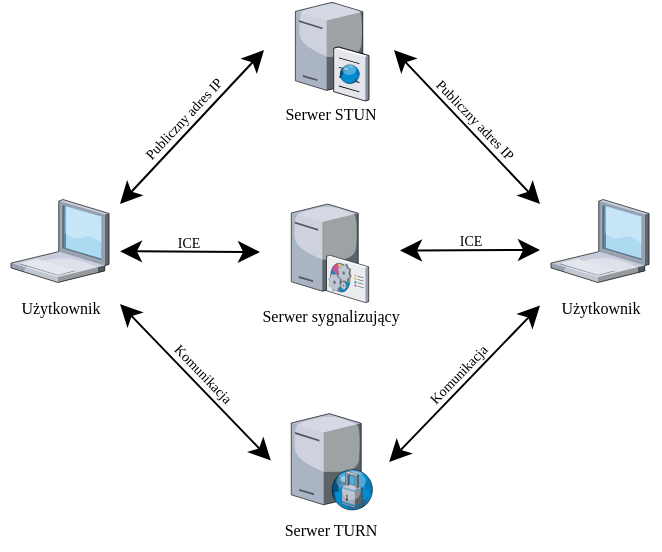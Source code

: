 <mxfile version="20.2.3" type="device"><diagram id="UE5XZXbZHwU9QPf1YlDD" name="Page-1"><mxGraphModel dx="569" dy="305" grid="1" gridSize="10" guides="1" tooltips="1" connect="1" arrows="1" fold="1" page="1" pageScale="1" pageWidth="850" pageHeight="1100" math="0" shadow="0"><root><mxCell id="0"/><mxCell id="1" parent="0"/><mxCell id="f6KWhibF3yFalXJ4Moj2-7" value="&lt;font style=&quot;font-size: 8px;&quot;&gt;Użytkownik&lt;/font&gt;" style="text;html=1;resizable=0;autosize=1;align=center;verticalAlign=middle;points=[];fillColor=none;strokeColor=none;rounded=0;fontSize=8;fontFamily=Computer Modern;fontSource=https%3A%2F%2Fwww.1001fonts.com%2Fdownload%2Ffont%2Fcmu.serif-roman.ttf;" parent="1" vertex="1"><mxGeometry x="190" y="361.5" width="60" height="20" as="geometry"/></mxCell><mxCell id="f6KWhibF3yFalXJ4Moj2-8" value="&lt;font style=&quot;font-size: 8px;&quot;&gt;Użytkownik&lt;/font&gt;" style="text;html=1;resizable=0;autosize=1;align=center;verticalAlign=middle;points=[];fillColor=none;strokeColor=none;rounded=0;fontFamily=Computer Modern;fontSource=https%3A%2F%2Fwww.1001fonts.com%2Fdownload%2Ffont%2Fcmu.serif-roman.ttf;fontSize=8;" parent="1" vertex="1"><mxGeometry x="460" y="361.5" width="60" height="20" as="geometry"/></mxCell><mxCell id="f6KWhibF3yFalXJ4Moj2-9" value="&lt;font style=&quot;font-size: 8px;&quot;&gt;Serwer sygnalizujący&lt;/font&gt;" style="text;html=1;resizable=0;autosize=1;align=center;verticalAlign=middle;points=[];fillColor=none;strokeColor=none;rounded=0;fontFamily=Computer Modern;fontSource=https%3A%2F%2Fwww.1001fonts.com%2Fdownload%2Ffont%2Fcmu.serif-roman.ttf;fontSize=8;" parent="1" vertex="1"><mxGeometry x="310" y="366" width="90" height="20" as="geometry"/></mxCell><mxCell id="f6KWhibF3yFalXJ4Moj2-10" value="&lt;font style=&quot;font-size: 8px;&quot;&gt;Serwer STUN&lt;/font&gt;" style="text;html=1;resizable=0;autosize=1;align=center;verticalAlign=middle;points=[];fillColor=none;strokeColor=none;rounded=0;fontFamily=Computer Modern;fontSource=https%3A%2F%2Fwww.1001fonts.com%2Fdownload%2Ffont%2Fcmu.serif-roman.ttf;fontSize=8;" parent="1" vertex="1"><mxGeometry x="320" y="265" width="70" height="20" as="geometry"/></mxCell><mxCell id="f6KWhibF3yFalXJ4Moj2-11" value="&lt;font style=&quot;font-size: 8px;&quot;&gt;Serwer TURN&lt;/font&gt;" style="text;html=1;resizable=0;autosize=1;align=center;verticalAlign=middle;points=[];fillColor=none;strokeColor=none;rounded=0;fontFamily=Computer Modern;fontSource=https%3A%2F%2Fwww.1001fonts.com%2Fdownload%2Ffont%2Fcmu.serif-roman.ttf;fontSize=8;" parent="1" vertex="1"><mxGeometry x="320" y="473" width="70" height="20" as="geometry"/></mxCell><mxCell id="f6KWhibF3yFalXJ4Moj2-14" value="" style="endArrow=classic;startArrow=classic;html=1;rounded=0;shadow=0;sketch=0;fontFamily=Computer Modern;fontSource=https%3A%2F%2Fwww.1001fonts.com%2Fdownload%2Ffont%2Fcmu.serif-roman.ttf;fontSize=7;startSize=8;endSize=8;targetPerimeterSpacing=-2;strokeColor=default;strokeWidth=1;" parent="1" edge="1"><mxGeometry width="50" height="50" relative="1" as="geometry"><mxPoint x="250" y="320" as="sourcePoint"/><mxPoint x="322" y="243" as="targetPoint"/></mxGeometry></mxCell><mxCell id="f6KWhibF3yFalXJ4Moj2-18" value="" style="endArrow=classic;startArrow=classic;html=1;rounded=0;shadow=0;sketch=0;fontFamily=Computer Modern;fontSource=https%3A%2F%2Fwww.1001fonts.com%2Fdownload%2Ffont%2Fcmu.serif-roman.ttf;fontSize=7;startSize=8;endSize=8;strokeColor=default;strokeWidth=1;targetPerimeterSpacing=-2;" parent="1" edge="1"><mxGeometry width="50" height="50" relative="1" as="geometry"><mxPoint x="460" y="320" as="sourcePoint"/><mxPoint x="387" y="243" as="targetPoint"/></mxGeometry></mxCell><mxCell id="f6KWhibF3yFalXJ4Moj2-19" value="" style="endArrow=classic;startArrow=classic;html=1;rounded=0;shadow=0;sketch=0;fontFamily=Computer Modern;fontSource=https%3A%2F%2Fwww.1001fonts.com%2Fdownload%2Ffont%2Fcmu.serif-roman.ttf;fontSize=7;startSize=8;endSize=8;targetPerimeterSpacing=-2;strokeColor=default;strokeWidth=1;" parent="1" edge="1"><mxGeometry width="50" height="50" relative="1" as="geometry"><mxPoint x="250" y="343.632" as="sourcePoint"/><mxPoint x="320" y="344" as="targetPoint"/></mxGeometry></mxCell><mxCell id="f6KWhibF3yFalXJ4Moj2-20" value="" style="endArrow=classic;startArrow=classic;html=1;rounded=0;shadow=0;sketch=0;fontFamily=Computer Modern;fontSource=https%3A%2F%2Fwww.1001fonts.com%2Fdownload%2Ffont%2Fcmu.serif-roman.ttf;fontSize=7;startSize=8;endSize=8;targetPerimeterSpacing=-2;strokeColor=default;strokeWidth=1;" parent="1" edge="1"><mxGeometry width="50" height="50" relative="1" as="geometry"><mxPoint x="389.98" y="343.26" as="sourcePoint"/><mxPoint x="460" y="343" as="targetPoint"/></mxGeometry></mxCell><mxCell id="f6KWhibF3yFalXJ4Moj2-21" value="" style="endArrow=classic;startArrow=classic;html=1;rounded=0;shadow=0;sketch=0;fontFamily=Computer Modern;fontSource=https%3A%2F%2Fwww.1001fonts.com%2Fdownload%2Ffont%2Fcmu.serif-roman.ttf;fontSize=7;startSize=8;endSize=8;targetPerimeterSpacing=-2;strokeColor=default;strokeWidth=1;entryX=0.13;entryY=-0.041;entryDx=0;entryDy=0;entryPerimeter=0;" parent="1" edge="1"><mxGeometry width="50" height="50" relative="1" as="geometry"><mxPoint x="325.4" y="448.23" as="sourcePoint"/><mxPoint x="250.0" y="370" as="targetPoint"/></mxGeometry></mxCell><mxCell id="f6KWhibF3yFalXJ4Moj2-22" value="" style="endArrow=classic;startArrow=classic;html=1;rounded=0;shadow=0;sketch=0;fontFamily=Computer Modern;fontSource=https%3A%2F%2Fwww.1001fonts.com%2Fdownload%2Ffont%2Fcmu.serif-roman.ttf;fontSize=7;startSize=8;endSize=8;targetPerimeterSpacing=-2;strokeColor=default;strokeWidth=1;entryX=0.13;entryY=-0.041;entryDx=0;entryDy=0;entryPerimeter=0;" parent="1" edge="1"><mxGeometry width="50" height="50" relative="1" as="geometry"><mxPoint x="384.6" y="449" as="sourcePoint"/><mxPoint x="460.0" y="370.77" as="targetPoint"/></mxGeometry></mxCell><mxCell id="f6KWhibF3yFalXJ4Moj2-23" value="&lt;font style=&quot;font-size: 7px;&quot;&gt;Publiczny adres IP&lt;br style=&quot;font-size: 7px;&quot;&gt;&lt;/font&gt;" style="text;html=1;resizable=0;autosize=1;align=center;verticalAlign=middle;points=[];fillColor=none;strokeColor=none;rounded=0;rotation=-47;fontFamily=Computer Modern;fontSource=https%3A%2F%2Fwww.1001fonts.com%2Fdownload%2Ffont%2Fcmu.serif-roman.ttf;fontSize=7;" parent="1" vertex="1"><mxGeometry x="242" y="268" width="80" height="20" as="geometry"/></mxCell><mxCell id="f6KWhibF3yFalXJ4Moj2-25" value="&lt;font style=&quot;font-size: 7px;&quot;&gt;Publiczny adres IP&lt;br style=&quot;font-size: 7px;&quot;&gt;&lt;/font&gt;" style="text;html=1;resizable=0;autosize=1;align=center;verticalAlign=middle;points=[];fillColor=none;strokeColor=none;rounded=0;rotation=46;fontFamily=Computer Modern;fontSource=https%3A%2F%2Fwww.1001fonts.com%2Fdownload%2Ffont%2Fcmu.serif-roman.ttf;fontSize=7;" parent="1" vertex="1"><mxGeometry x="387" y="268" width="80" height="20" as="geometry"/></mxCell><mxCell id="f6KWhibF3yFalXJ4Moj2-27" value="&lt;font style=&quot;font-size: 7px;&quot;&gt;ICE&lt;br style=&quot;font-size: 7px;&quot;&gt;&lt;/font&gt;" style="text;html=1;resizable=0;autosize=1;align=center;verticalAlign=middle;points=[];fillColor=none;strokeColor=none;rounded=0;rotation=0;fontFamily=Computer Modern;fontSource=https%3A%2F%2Fwww.1001fonts.com%2Fdownload%2Ffont%2Fcmu.serif-roman.ttf;fontSize=7;" parent="1" vertex="1"><mxGeometry x="269" y="329.5" width="30" height="20" as="geometry"/></mxCell><mxCell id="f6KWhibF3yFalXJ4Moj2-28" value="&lt;font style=&quot;font-size: 7px;&quot;&gt;ICE&lt;br style=&quot;font-size: 7px;&quot;&gt;&lt;/font&gt;" style="text;html=1;resizable=0;autosize=1;align=center;verticalAlign=middle;points=[];fillColor=none;strokeColor=none;rounded=0;rotation=0;fontFamily=Computer Modern;fontSource=https%3A%2F%2Fwww.1001fonts.com%2Fdownload%2Ffont%2Fcmu.serif-roman.ttf;fontSize=7;" parent="1" vertex="1"><mxGeometry x="410" y="328.5" width="30" height="20" as="geometry"/></mxCell><mxCell id="f6KWhibF3yFalXJ4Moj2-29" value="&lt;font style=&quot;font-size: 7px;&quot;&gt;Komunikacja&lt;br style=&quot;font-size: 7px;&quot;&gt;&lt;/font&gt;" style="text;html=1;resizable=0;autosize=1;align=center;verticalAlign=middle;points=[];fillColor=none;strokeColor=none;rounded=0;rotation=46;fontFamily=Computer Modern;fontSource=https%3A%2F%2Fwww.1001fonts.com%2Fdownload%2Ffont%2Fcmu.serif-roman.ttf;fontSize=7;" parent="1" vertex="1"><mxGeometry x="261" y="395" width="60" height="20" as="geometry"/></mxCell><mxCell id="f6KWhibF3yFalXJ4Moj2-30" value="&lt;font style=&quot;font-size: 7px;&quot;&gt;Komunikacja&lt;br style=&quot;font-size: 7px;&quot;&gt;&lt;/font&gt;" style="text;html=1;resizable=0;autosize=1;align=center;verticalAlign=middle;points=[];fillColor=none;strokeColor=none;rounded=0;rotation=-46;fontFamily=Computer Modern;fontSource=https%3A%2F%2Fwww.1001fonts.com%2Fdownload%2Ffont%2Fcmu.serif-roman.ttf;fontSize=7;" parent="1" vertex="1"><mxGeometry x="389" y="395.5" width="60" height="20" as="geometry"/></mxCell><mxCell id="58Sar-WBsPMaiAQAFqMq-1" value="" style="verticalLabelPosition=bottom;sketch=0;aspect=fixed;html=1;verticalAlign=top;strokeColor=none;align=center;outlineConnect=0;shape=mxgraph.citrix.laptop_1;" vertex="1" parent="1"><mxGeometry x="195.48" y="317.75" width="49.05" height="41.5" as="geometry"/></mxCell><mxCell id="58Sar-WBsPMaiAQAFqMq-2" value="" style="verticalLabelPosition=bottom;sketch=0;aspect=fixed;html=1;verticalAlign=top;strokeColor=none;align=center;outlineConnect=0;shape=mxgraph.citrix.laptop_1;" vertex="1" parent="1"><mxGeometry x="465.48" y="317.75" width="49.05" height="41.5" as="geometry"/></mxCell><mxCell id="58Sar-WBsPMaiAQAFqMq-3" value="" style="verticalLabelPosition=bottom;sketch=0;aspect=fixed;html=1;verticalAlign=top;strokeColor=none;align=center;outlineConnect=0;shape=mxgraph.citrix.command_center;" vertex="1" parent="1"><mxGeometry x="335.63" y="320" width="38.74" height="49.25" as="geometry"/></mxCell><mxCell id="58Sar-WBsPMaiAQAFqMq-4" value="" style="verticalLabelPosition=bottom;sketch=0;aspect=fixed;html=1;verticalAlign=top;strokeColor=none;align=center;outlineConnect=0;shape=mxgraph.citrix.cache_server;" vertex="1" parent="1"><mxGeometry x="337.69" y="218" width="36.68" height="50.38" as="geometry"/></mxCell><mxCell id="58Sar-WBsPMaiAQAFqMq-5" value="" style="verticalLabelPosition=bottom;sketch=0;aspect=fixed;html=1;verticalAlign=top;strokeColor=none;align=center;outlineConnect=0;shape=mxgraph.citrix.proxy_server;" vertex="1" parent="1"><mxGeometry x="335.63" y="424.81" width="40.96" height="48.19" as="geometry"/></mxCell></root></mxGraphModel></diagram></mxfile>